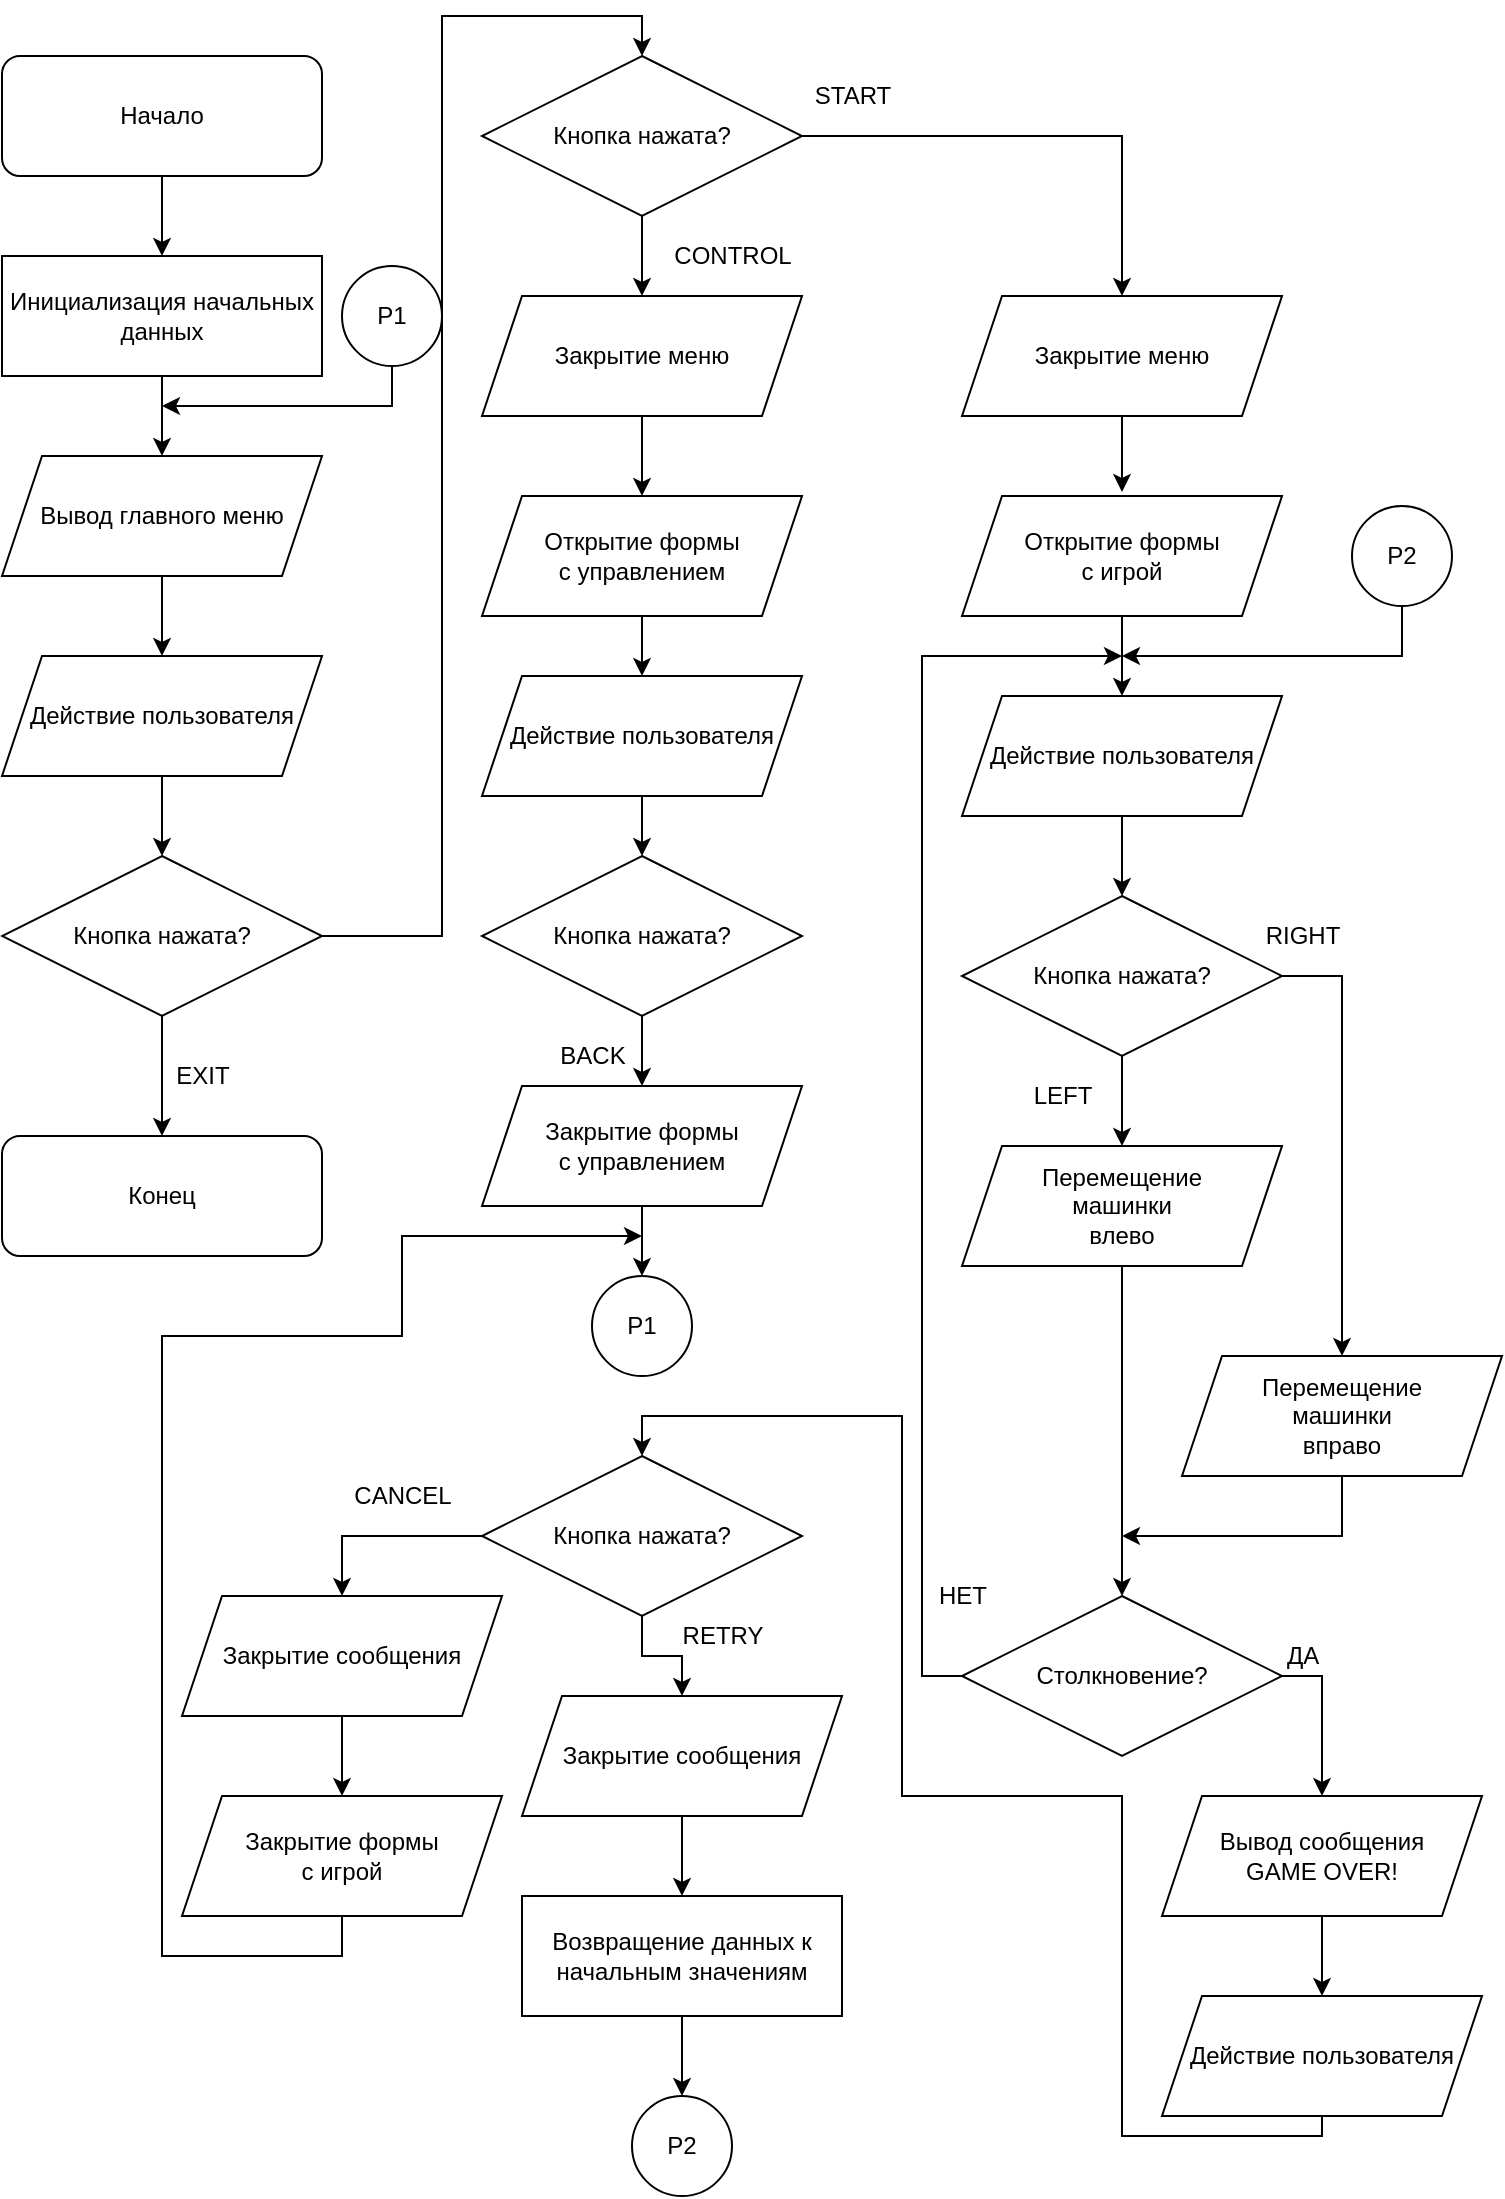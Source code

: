 <mxfile version="14.8.4" type="device"><diagram id="Kf6C8VFvTN7iECIFRC4H" name="Page-1"><mxGraphModel dx="1422" dy="762" grid="1" gridSize="10" guides="1" tooltips="1" connect="1" arrows="1" fold="1" page="1" pageScale="1" pageWidth="827" pageHeight="1169" math="0" shadow="0"><root><mxCell id="0"/><mxCell id="1" parent="0"/><mxCell id="3owMsmbw6TBI31lf7EXw-3" style="edgeStyle=orthogonalEdgeStyle;rounded=0;orthogonalLoop=1;jettySize=auto;html=1;exitX=0.5;exitY=1;exitDx=0;exitDy=0;entryX=0.5;entryY=0;entryDx=0;entryDy=0;" edge="1" parent="1" source="3owMsmbw6TBI31lf7EXw-1" target="3owMsmbw6TBI31lf7EXw-2"><mxGeometry relative="1" as="geometry"/></mxCell><mxCell id="3owMsmbw6TBI31lf7EXw-1" value="Начало" style="rounded=1;whiteSpace=wrap;html=1;" vertex="1" parent="1"><mxGeometry x="40" y="40" width="160" height="60" as="geometry"/></mxCell><mxCell id="3owMsmbw6TBI31lf7EXw-5" style="edgeStyle=orthogonalEdgeStyle;rounded=0;orthogonalLoop=1;jettySize=auto;html=1;exitX=0.5;exitY=1;exitDx=0;exitDy=0;entryX=0.5;entryY=0;entryDx=0;entryDy=0;" edge="1" parent="1" source="3owMsmbw6TBI31lf7EXw-2" target="3owMsmbw6TBI31lf7EXw-4"><mxGeometry relative="1" as="geometry"/></mxCell><mxCell id="3owMsmbw6TBI31lf7EXw-2" value="Инициализация начальных данных" style="rounded=0;whiteSpace=wrap;html=1;" vertex="1" parent="1"><mxGeometry x="40" y="140" width="160" height="60" as="geometry"/></mxCell><mxCell id="3owMsmbw6TBI31lf7EXw-7" style="edgeStyle=orthogonalEdgeStyle;rounded=0;orthogonalLoop=1;jettySize=auto;html=1;exitX=0.5;exitY=1;exitDx=0;exitDy=0;entryX=0.5;entryY=0;entryDx=0;entryDy=0;" edge="1" parent="1" source="3owMsmbw6TBI31lf7EXw-4" target="3owMsmbw6TBI31lf7EXw-6"><mxGeometry relative="1" as="geometry"/></mxCell><mxCell id="3owMsmbw6TBI31lf7EXw-4" value="Вывод главного меню" style="shape=parallelogram;perimeter=parallelogramPerimeter;whiteSpace=wrap;html=1;fixedSize=1;" vertex="1" parent="1"><mxGeometry x="40" y="240" width="160" height="60" as="geometry"/></mxCell><mxCell id="3owMsmbw6TBI31lf7EXw-9" style="edgeStyle=orthogonalEdgeStyle;rounded=0;orthogonalLoop=1;jettySize=auto;html=1;exitX=0.5;exitY=1;exitDx=0;exitDy=0;entryX=0.5;entryY=0;entryDx=0;entryDy=0;" edge="1" parent="1" source="3owMsmbw6TBI31lf7EXw-6" target="3owMsmbw6TBI31lf7EXw-8"><mxGeometry relative="1" as="geometry"/></mxCell><mxCell id="3owMsmbw6TBI31lf7EXw-6" value="Действие пользователя" style="shape=parallelogram;perimeter=parallelogramPerimeter;whiteSpace=wrap;html=1;fixedSize=1;" vertex="1" parent="1"><mxGeometry x="40" y="340" width="160" height="60" as="geometry"/></mxCell><mxCell id="3owMsmbw6TBI31lf7EXw-11" style="edgeStyle=orthogonalEdgeStyle;rounded=0;orthogonalLoop=1;jettySize=auto;html=1;exitX=0.5;exitY=1;exitDx=0;exitDy=0;entryX=0.5;entryY=0;entryDx=0;entryDy=0;" edge="1" parent="1" source="3owMsmbw6TBI31lf7EXw-8" target="3owMsmbw6TBI31lf7EXw-10"><mxGeometry relative="1" as="geometry"/></mxCell><mxCell id="3owMsmbw6TBI31lf7EXw-14" style="edgeStyle=orthogonalEdgeStyle;rounded=0;orthogonalLoop=1;jettySize=auto;html=1;exitX=1;exitY=0.5;exitDx=0;exitDy=0;entryX=0.5;entryY=0;entryDx=0;entryDy=0;" edge="1" parent="1" source="3owMsmbw6TBI31lf7EXw-8" target="3owMsmbw6TBI31lf7EXw-13"><mxGeometry relative="1" as="geometry"><Array as="points"><mxPoint x="260" y="480"/><mxPoint x="260" y="20"/><mxPoint x="360" y="20"/></Array></mxGeometry></mxCell><mxCell id="3owMsmbw6TBI31lf7EXw-8" value="Кнопка нажата?" style="rhombus;whiteSpace=wrap;html=1;" vertex="1" parent="1"><mxGeometry x="40" y="440" width="160" height="80" as="geometry"/></mxCell><mxCell id="3owMsmbw6TBI31lf7EXw-10" value="Конец" style="rounded=1;whiteSpace=wrap;html=1;" vertex="1" parent="1"><mxGeometry x="40" y="580" width="160" height="60" as="geometry"/></mxCell><mxCell id="3owMsmbw6TBI31lf7EXw-12" value="EXIT" style="text;html=1;align=center;verticalAlign=middle;resizable=0;points=[];autosize=1;strokeColor=none;" vertex="1" parent="1"><mxGeometry x="120" y="540" width="40" height="20" as="geometry"/></mxCell><mxCell id="3owMsmbw6TBI31lf7EXw-16" style="edgeStyle=orthogonalEdgeStyle;rounded=0;orthogonalLoop=1;jettySize=auto;html=1;exitX=0.5;exitY=1;exitDx=0;exitDy=0;entryX=0.5;entryY=0;entryDx=0;entryDy=0;" edge="1" parent="1" source="3owMsmbw6TBI31lf7EXw-13" target="3owMsmbw6TBI31lf7EXw-15"><mxGeometry relative="1" as="geometry"/></mxCell><mxCell id="3owMsmbw6TBI31lf7EXw-28" style="edgeStyle=orthogonalEdgeStyle;rounded=0;orthogonalLoop=1;jettySize=auto;html=1;exitX=1;exitY=0.5;exitDx=0;exitDy=0;entryX=0.5;entryY=0;entryDx=0;entryDy=0;" edge="1" parent="1" source="3owMsmbw6TBI31lf7EXw-13" target="3owMsmbw6TBI31lf7EXw-27"><mxGeometry relative="1" as="geometry"/></mxCell><mxCell id="3owMsmbw6TBI31lf7EXw-13" value="Кнопка нажата?" style="rhombus;whiteSpace=wrap;html=1;" vertex="1" parent="1"><mxGeometry x="280" y="40" width="160" height="80" as="geometry"/></mxCell><mxCell id="3owMsmbw6TBI31lf7EXw-19" style="edgeStyle=orthogonalEdgeStyle;rounded=0;orthogonalLoop=1;jettySize=auto;html=1;exitX=0.5;exitY=1;exitDx=0;exitDy=0;entryX=0.5;entryY=0;entryDx=0;entryDy=0;entryPerimeter=0;" edge="1" parent="1" source="3owMsmbw6TBI31lf7EXw-15" target="3owMsmbw6TBI31lf7EXw-18"><mxGeometry relative="1" as="geometry"><mxPoint x="360" y="260" as="targetPoint"/><Array as="points"/></mxGeometry></mxCell><mxCell id="3owMsmbw6TBI31lf7EXw-15" value="Закрытие меню" style="shape=parallelogram;perimeter=parallelogramPerimeter;whiteSpace=wrap;html=1;fixedSize=1;" vertex="1" parent="1"><mxGeometry x="280" y="160" width="160" height="60" as="geometry"/></mxCell><mxCell id="3owMsmbw6TBI31lf7EXw-17" value="CONTROL" style="text;html=1;align=center;verticalAlign=middle;resizable=0;points=[];autosize=1;strokeColor=none;" vertex="1" parent="1"><mxGeometry x="370" y="130" width="70" height="20" as="geometry"/></mxCell><mxCell id="3owMsmbw6TBI31lf7EXw-38" style="edgeStyle=orthogonalEdgeStyle;rounded=0;orthogonalLoop=1;jettySize=auto;html=1;exitX=0.5;exitY=1;exitDx=0;exitDy=0;entryX=0.5;entryY=0;entryDx=0;entryDy=0;" edge="1" parent="1" source="3owMsmbw6TBI31lf7EXw-18" target="3owMsmbw6TBI31lf7EXw-37"><mxGeometry relative="1" as="geometry"/></mxCell><mxCell id="3owMsmbw6TBI31lf7EXw-18" value="Открытие формы&lt;br&gt;с управлением" style="shape=parallelogram;perimeter=parallelogramPerimeter;whiteSpace=wrap;html=1;fixedSize=1;" vertex="1" parent="1"><mxGeometry x="280" y="260" width="160" height="60" as="geometry"/></mxCell><mxCell id="3owMsmbw6TBI31lf7EXw-35" style="edgeStyle=orthogonalEdgeStyle;rounded=0;orthogonalLoop=1;jettySize=auto;html=1;exitX=0.5;exitY=1;exitDx=0;exitDy=0;entryX=0.5;entryY=0;entryDx=0;entryDy=0;" edge="1" parent="1" source="3owMsmbw6TBI31lf7EXw-20" target="3owMsmbw6TBI31lf7EXw-34"><mxGeometry relative="1" as="geometry"/></mxCell><mxCell id="3owMsmbw6TBI31lf7EXw-20" value="Кнопка нажата?" style="rhombus;whiteSpace=wrap;html=1;" vertex="1" parent="1"><mxGeometry x="280" y="440" width="160" height="80" as="geometry"/></mxCell><mxCell id="3owMsmbw6TBI31lf7EXw-22" value="P1" style="ellipse;whiteSpace=wrap;html=1;aspect=fixed;" vertex="1" parent="1"><mxGeometry x="335" y="650" width="50" height="50" as="geometry"/></mxCell><mxCell id="3owMsmbw6TBI31lf7EXw-24" value="BACK" style="text;html=1;align=center;verticalAlign=middle;resizable=0;points=[];autosize=1;strokeColor=none;" vertex="1" parent="1"><mxGeometry x="310" y="530" width="50" height="20" as="geometry"/></mxCell><mxCell id="3owMsmbw6TBI31lf7EXw-26" style="edgeStyle=orthogonalEdgeStyle;rounded=0;orthogonalLoop=1;jettySize=auto;html=1;exitX=0.5;exitY=1;exitDx=0;exitDy=0;" edge="1" parent="1" source="3owMsmbw6TBI31lf7EXw-25"><mxGeometry relative="1" as="geometry"><mxPoint x="120" y="215" as="targetPoint"/><Array as="points"><mxPoint x="235" y="215"/><mxPoint x="120" y="215"/></Array></mxGeometry></mxCell><mxCell id="3owMsmbw6TBI31lf7EXw-25" value="P1" style="ellipse;whiteSpace=wrap;html=1;aspect=fixed;" vertex="1" parent="1"><mxGeometry x="210" y="145" width="50" height="50" as="geometry"/></mxCell><mxCell id="3owMsmbw6TBI31lf7EXw-31" style="edgeStyle=orthogonalEdgeStyle;rounded=0;orthogonalLoop=1;jettySize=auto;html=1;exitX=0.5;exitY=1;exitDx=0;exitDy=0;" edge="1" parent="1" source="3owMsmbw6TBI31lf7EXw-27"><mxGeometry relative="1" as="geometry"><mxPoint x="600" y="258" as="targetPoint"/></mxGeometry></mxCell><mxCell id="3owMsmbw6TBI31lf7EXw-27" value="Закрытие меню" style="shape=parallelogram;perimeter=parallelogramPerimeter;whiteSpace=wrap;html=1;fixedSize=1;" vertex="1" parent="1"><mxGeometry x="520" y="160" width="160" height="60" as="geometry"/></mxCell><mxCell id="3owMsmbw6TBI31lf7EXw-29" value="START" style="text;html=1;align=center;verticalAlign=middle;resizable=0;points=[];autosize=1;strokeColor=none;" vertex="1" parent="1"><mxGeometry x="440" y="50" width="50" height="20" as="geometry"/></mxCell><mxCell id="3owMsmbw6TBI31lf7EXw-41" style="edgeStyle=orthogonalEdgeStyle;rounded=0;orthogonalLoop=1;jettySize=auto;html=1;exitX=0.5;exitY=1;exitDx=0;exitDy=0;entryX=0.5;entryY=0;entryDx=0;entryDy=0;" edge="1" parent="1" source="3owMsmbw6TBI31lf7EXw-30" target="3owMsmbw6TBI31lf7EXw-40"><mxGeometry relative="1" as="geometry"/></mxCell><mxCell id="3owMsmbw6TBI31lf7EXw-30" value="Открытие формы&lt;br&gt;с игрой" style="shape=parallelogram;perimeter=parallelogramPerimeter;whiteSpace=wrap;html=1;fixedSize=1;" vertex="1" parent="1"><mxGeometry x="520" y="260" width="160" height="60" as="geometry"/></mxCell><mxCell id="3owMsmbw6TBI31lf7EXw-36" style="edgeStyle=orthogonalEdgeStyle;rounded=0;orthogonalLoop=1;jettySize=auto;html=1;exitX=0.5;exitY=1;exitDx=0;exitDy=0;entryX=0.5;entryY=0;entryDx=0;entryDy=0;" edge="1" parent="1" source="3owMsmbw6TBI31lf7EXw-34" target="3owMsmbw6TBI31lf7EXw-22"><mxGeometry relative="1" as="geometry"/></mxCell><mxCell id="3owMsmbw6TBI31lf7EXw-34" value="Закрытие формы&lt;br&gt;с управлением" style="shape=parallelogram;perimeter=parallelogramPerimeter;whiteSpace=wrap;html=1;fixedSize=1;" vertex="1" parent="1"><mxGeometry x="280" y="555" width="160" height="60" as="geometry"/></mxCell><mxCell id="3owMsmbw6TBI31lf7EXw-39" style="edgeStyle=orthogonalEdgeStyle;rounded=0;orthogonalLoop=1;jettySize=auto;html=1;exitX=0.5;exitY=1;exitDx=0;exitDy=0;entryX=0.5;entryY=0;entryDx=0;entryDy=0;" edge="1" parent="1" source="3owMsmbw6TBI31lf7EXw-37" target="3owMsmbw6TBI31lf7EXw-20"><mxGeometry relative="1" as="geometry"/></mxCell><mxCell id="3owMsmbw6TBI31lf7EXw-37" value="Действие пользователя" style="shape=parallelogram;perimeter=parallelogramPerimeter;whiteSpace=wrap;html=1;fixedSize=1;" vertex="1" parent="1"><mxGeometry x="280" y="350" width="160" height="60" as="geometry"/></mxCell><mxCell id="3owMsmbw6TBI31lf7EXw-43" style="edgeStyle=orthogonalEdgeStyle;rounded=0;orthogonalLoop=1;jettySize=auto;html=1;exitX=0.5;exitY=1;exitDx=0;exitDy=0;entryX=0.5;entryY=0;entryDx=0;entryDy=0;" edge="1" parent="1" source="3owMsmbw6TBI31lf7EXw-40" target="3owMsmbw6TBI31lf7EXw-42"><mxGeometry relative="1" as="geometry"/></mxCell><mxCell id="3owMsmbw6TBI31lf7EXw-40" value="Действие пользователя" style="shape=parallelogram;perimeter=parallelogramPerimeter;whiteSpace=wrap;html=1;fixedSize=1;" vertex="1" parent="1"><mxGeometry x="520" y="360" width="160" height="60" as="geometry"/></mxCell><mxCell id="3owMsmbw6TBI31lf7EXw-45" style="edgeStyle=orthogonalEdgeStyle;rounded=0;orthogonalLoop=1;jettySize=auto;html=1;exitX=0.5;exitY=1;exitDx=0;exitDy=0;entryX=0.5;entryY=0;entryDx=0;entryDy=0;" edge="1" parent="1" source="3owMsmbw6TBI31lf7EXw-42" target="3owMsmbw6TBI31lf7EXw-44"><mxGeometry relative="1" as="geometry"/></mxCell><mxCell id="3owMsmbw6TBI31lf7EXw-48" style="edgeStyle=orthogonalEdgeStyle;rounded=0;orthogonalLoop=1;jettySize=auto;html=1;exitX=1;exitY=0.5;exitDx=0;exitDy=0;entryX=0.5;entryY=0;entryDx=0;entryDy=0;" edge="1" parent="1" source="3owMsmbw6TBI31lf7EXw-42" target="3owMsmbw6TBI31lf7EXw-47"><mxGeometry relative="1" as="geometry"/></mxCell><mxCell id="3owMsmbw6TBI31lf7EXw-42" value="Кнопка нажата?" style="rhombus;whiteSpace=wrap;html=1;" vertex="1" parent="1"><mxGeometry x="520" y="460" width="160" height="80" as="geometry"/></mxCell><mxCell id="3owMsmbw6TBI31lf7EXw-51" style="edgeStyle=orthogonalEdgeStyle;rounded=0;orthogonalLoop=1;jettySize=auto;html=1;exitX=0.5;exitY=1;exitDx=0;exitDy=0;entryX=0.5;entryY=0;entryDx=0;entryDy=0;" edge="1" parent="1" source="3owMsmbw6TBI31lf7EXw-44" target="3owMsmbw6TBI31lf7EXw-50"><mxGeometry relative="1" as="geometry"/></mxCell><mxCell id="3owMsmbw6TBI31lf7EXw-44" value="Перемещение &lt;br&gt;машинки&lt;br&gt;влево" style="shape=parallelogram;perimeter=parallelogramPerimeter;whiteSpace=wrap;html=1;fixedSize=1;" vertex="1" parent="1"><mxGeometry x="520" y="585" width="160" height="60" as="geometry"/></mxCell><mxCell id="3owMsmbw6TBI31lf7EXw-46" value="LEFT" style="text;html=1;align=center;verticalAlign=middle;resizable=0;points=[];autosize=1;strokeColor=none;" vertex="1" parent="1"><mxGeometry x="550" y="550" width="40" height="20" as="geometry"/></mxCell><mxCell id="3owMsmbw6TBI31lf7EXw-52" style="edgeStyle=orthogonalEdgeStyle;rounded=0;orthogonalLoop=1;jettySize=auto;html=1;exitX=0.5;exitY=1;exitDx=0;exitDy=0;" edge="1" parent="1" source="3owMsmbw6TBI31lf7EXw-47"><mxGeometry relative="1" as="geometry"><mxPoint x="600" y="780" as="targetPoint"/><Array as="points"><mxPoint x="710" y="780"/></Array></mxGeometry></mxCell><mxCell id="3owMsmbw6TBI31lf7EXw-47" value="Перемещение &lt;br&gt;машинки&lt;br&gt;вправо" style="shape=parallelogram;perimeter=parallelogramPerimeter;whiteSpace=wrap;html=1;fixedSize=1;" vertex="1" parent="1"><mxGeometry x="630" y="690" width="160" height="60" as="geometry"/></mxCell><mxCell id="3owMsmbw6TBI31lf7EXw-49" value="RIGHT" style="text;html=1;align=center;verticalAlign=middle;resizable=0;points=[];autosize=1;strokeColor=none;" vertex="1" parent="1"><mxGeometry x="665" y="470" width="50" height="20" as="geometry"/></mxCell><mxCell id="3owMsmbw6TBI31lf7EXw-53" style="edgeStyle=orthogonalEdgeStyle;rounded=0;orthogonalLoop=1;jettySize=auto;html=1;exitX=0;exitY=0.5;exitDx=0;exitDy=0;" edge="1" parent="1" source="3owMsmbw6TBI31lf7EXw-50"><mxGeometry relative="1" as="geometry"><mxPoint x="600" y="340" as="targetPoint"/><Array as="points"><mxPoint x="500" y="850"/><mxPoint x="500" y="340"/></Array></mxGeometry></mxCell><mxCell id="3owMsmbw6TBI31lf7EXw-57" style="edgeStyle=orthogonalEdgeStyle;rounded=0;orthogonalLoop=1;jettySize=auto;html=1;exitX=1;exitY=0.5;exitDx=0;exitDy=0;entryX=0.5;entryY=0;entryDx=0;entryDy=0;" edge="1" parent="1" source="3owMsmbw6TBI31lf7EXw-50" target="3owMsmbw6TBI31lf7EXw-56"><mxGeometry relative="1" as="geometry"/></mxCell><mxCell id="3owMsmbw6TBI31lf7EXw-50" value="Столкновение?" style="rhombus;whiteSpace=wrap;html=1;" vertex="1" parent="1"><mxGeometry x="520" y="810" width="160" height="80" as="geometry"/></mxCell><mxCell id="3owMsmbw6TBI31lf7EXw-55" value="НЕТ" style="text;html=1;align=center;verticalAlign=middle;resizable=0;points=[];autosize=1;strokeColor=none;" vertex="1" parent="1"><mxGeometry x="500" y="800" width="40" height="20" as="geometry"/></mxCell><mxCell id="3owMsmbw6TBI31lf7EXw-60" style="edgeStyle=orthogonalEdgeStyle;rounded=0;orthogonalLoop=1;jettySize=auto;html=1;exitX=0.5;exitY=1;exitDx=0;exitDy=0;entryX=0.5;entryY=0;entryDx=0;entryDy=0;" edge="1" parent="1" source="3owMsmbw6TBI31lf7EXw-56" target="3owMsmbw6TBI31lf7EXw-59"><mxGeometry relative="1" as="geometry"/></mxCell><mxCell id="3owMsmbw6TBI31lf7EXw-56" value="Вывод сообщения&lt;br&gt;GAME OVER!" style="shape=parallelogram;perimeter=parallelogramPerimeter;whiteSpace=wrap;html=1;fixedSize=1;" vertex="1" parent="1"><mxGeometry x="620" y="910" width="160" height="60" as="geometry"/></mxCell><mxCell id="3owMsmbw6TBI31lf7EXw-58" value="ДА" style="text;html=1;align=center;verticalAlign=middle;resizable=0;points=[];autosize=1;strokeColor=none;" vertex="1" parent="1"><mxGeometry x="675" y="830" width="30" height="20" as="geometry"/></mxCell><mxCell id="3owMsmbw6TBI31lf7EXw-62" style="edgeStyle=orthogonalEdgeStyle;rounded=0;orthogonalLoop=1;jettySize=auto;html=1;exitX=0.5;exitY=1;exitDx=0;exitDy=0;entryX=0.5;entryY=0;entryDx=0;entryDy=0;" edge="1" parent="1" source="3owMsmbw6TBI31lf7EXw-59" target="3owMsmbw6TBI31lf7EXw-61"><mxGeometry relative="1" as="geometry"><Array as="points"><mxPoint x="700" y="1080"/><mxPoint x="600" y="1080"/><mxPoint x="600" y="910"/><mxPoint x="490" y="910"/><mxPoint x="490" y="720"/><mxPoint x="360" y="720"/></Array></mxGeometry></mxCell><mxCell id="3owMsmbw6TBI31lf7EXw-59" value="Действие пользователя" style="shape=parallelogram;perimeter=parallelogramPerimeter;whiteSpace=wrap;html=1;fixedSize=1;" vertex="1" parent="1"><mxGeometry x="620" y="1010" width="160" height="60" as="geometry"/></mxCell><mxCell id="3owMsmbw6TBI31lf7EXw-66" style="edgeStyle=orthogonalEdgeStyle;rounded=0;orthogonalLoop=1;jettySize=auto;html=1;exitX=0;exitY=0.5;exitDx=0;exitDy=0;entryX=0.5;entryY=0;entryDx=0;entryDy=0;" edge="1" parent="1" source="3owMsmbw6TBI31lf7EXw-61" target="3owMsmbw6TBI31lf7EXw-64"><mxGeometry relative="1" as="geometry"/></mxCell><mxCell id="3owMsmbw6TBI31lf7EXw-71" style="edgeStyle=orthogonalEdgeStyle;rounded=0;orthogonalLoop=1;jettySize=auto;html=1;exitX=0.5;exitY=1;exitDx=0;exitDy=0;" edge="1" parent="1" source="3owMsmbw6TBI31lf7EXw-61" target="3owMsmbw6TBI31lf7EXw-70"><mxGeometry relative="1" as="geometry"/></mxCell><mxCell id="3owMsmbw6TBI31lf7EXw-61" value="Кнопка нажата?" style="rhombus;whiteSpace=wrap;html=1;" vertex="1" parent="1"><mxGeometry x="280" y="740" width="160" height="80" as="geometry"/></mxCell><mxCell id="3owMsmbw6TBI31lf7EXw-67" style="edgeStyle=orthogonalEdgeStyle;rounded=0;orthogonalLoop=1;jettySize=auto;html=1;exitX=0.5;exitY=1;exitDx=0;exitDy=0;entryX=0.5;entryY=0;entryDx=0;entryDy=0;" edge="1" parent="1" source="3owMsmbw6TBI31lf7EXw-64" target="3owMsmbw6TBI31lf7EXw-65"><mxGeometry relative="1" as="geometry"/></mxCell><mxCell id="3owMsmbw6TBI31lf7EXw-64" value="Закрытие сообщения" style="shape=parallelogram;perimeter=parallelogramPerimeter;whiteSpace=wrap;html=1;fixedSize=1;" vertex="1" parent="1"><mxGeometry x="130" y="810" width="160" height="60" as="geometry"/></mxCell><mxCell id="3owMsmbw6TBI31lf7EXw-68" style="edgeStyle=orthogonalEdgeStyle;rounded=0;orthogonalLoop=1;jettySize=auto;html=1;exitX=0.5;exitY=1;exitDx=0;exitDy=0;" edge="1" parent="1" source="3owMsmbw6TBI31lf7EXw-65"><mxGeometry relative="1" as="geometry"><mxPoint x="360" y="630" as="targetPoint"/><Array as="points"><mxPoint x="210" y="990"/><mxPoint x="120" y="990"/><mxPoint x="120" y="680"/><mxPoint x="240" y="680"/><mxPoint x="240" y="630"/></Array></mxGeometry></mxCell><mxCell id="3owMsmbw6TBI31lf7EXw-65" value="Закрытие формы&lt;br&gt;с игрой" style="shape=parallelogram;perimeter=parallelogramPerimeter;whiteSpace=wrap;html=1;fixedSize=1;" vertex="1" parent="1"><mxGeometry x="130" y="910" width="160" height="60" as="geometry"/></mxCell><mxCell id="3owMsmbw6TBI31lf7EXw-69" value="CANCEL" style="text;html=1;align=center;verticalAlign=middle;resizable=0;points=[];autosize=1;strokeColor=none;" vertex="1" parent="1"><mxGeometry x="210" y="750" width="60" height="20" as="geometry"/></mxCell><mxCell id="3owMsmbw6TBI31lf7EXw-74" style="edgeStyle=orthogonalEdgeStyle;rounded=0;orthogonalLoop=1;jettySize=auto;html=1;exitX=0.5;exitY=1;exitDx=0;exitDy=0;" edge="1" parent="1" source="3owMsmbw6TBI31lf7EXw-70" target="3owMsmbw6TBI31lf7EXw-73"><mxGeometry relative="1" as="geometry"/></mxCell><mxCell id="3owMsmbw6TBI31lf7EXw-70" value="Закрытие сообщения" style="shape=parallelogram;perimeter=parallelogramPerimeter;whiteSpace=wrap;html=1;fixedSize=1;" vertex="1" parent="1"><mxGeometry x="300" y="860" width="160" height="60" as="geometry"/></mxCell><mxCell id="3owMsmbw6TBI31lf7EXw-72" value="RETRY" style="text;html=1;align=center;verticalAlign=middle;resizable=0;points=[];autosize=1;strokeColor=none;" vertex="1" parent="1"><mxGeometry x="370" y="820" width="60" height="20" as="geometry"/></mxCell><mxCell id="3owMsmbw6TBI31lf7EXw-76" style="edgeStyle=orthogonalEdgeStyle;rounded=0;orthogonalLoop=1;jettySize=auto;html=1;exitX=0.5;exitY=1;exitDx=0;exitDy=0;entryX=0.5;entryY=0;entryDx=0;entryDy=0;" edge="1" parent="1" source="3owMsmbw6TBI31lf7EXw-73" target="3owMsmbw6TBI31lf7EXw-75"><mxGeometry relative="1" as="geometry"/></mxCell><mxCell id="3owMsmbw6TBI31lf7EXw-73" value="Возвращение данных к начальным значениям" style="rounded=0;whiteSpace=wrap;html=1;" vertex="1" parent="1"><mxGeometry x="300" y="960" width="160" height="60" as="geometry"/></mxCell><mxCell id="3owMsmbw6TBI31lf7EXw-75" value="P2" style="ellipse;whiteSpace=wrap;html=1;aspect=fixed;" vertex="1" parent="1"><mxGeometry x="355" y="1060" width="50" height="50" as="geometry"/></mxCell><mxCell id="3owMsmbw6TBI31lf7EXw-78" style="edgeStyle=orthogonalEdgeStyle;rounded=0;orthogonalLoop=1;jettySize=auto;html=1;exitX=0.5;exitY=1;exitDx=0;exitDy=0;" edge="1" parent="1" source="3owMsmbw6TBI31lf7EXw-77"><mxGeometry relative="1" as="geometry"><mxPoint x="600" y="340" as="targetPoint"/><Array as="points"><mxPoint x="740" y="340"/></Array></mxGeometry></mxCell><mxCell id="3owMsmbw6TBI31lf7EXw-77" value="P2" style="ellipse;whiteSpace=wrap;html=1;aspect=fixed;" vertex="1" parent="1"><mxGeometry x="715" y="265" width="50" height="50" as="geometry"/></mxCell></root></mxGraphModel></diagram></mxfile>